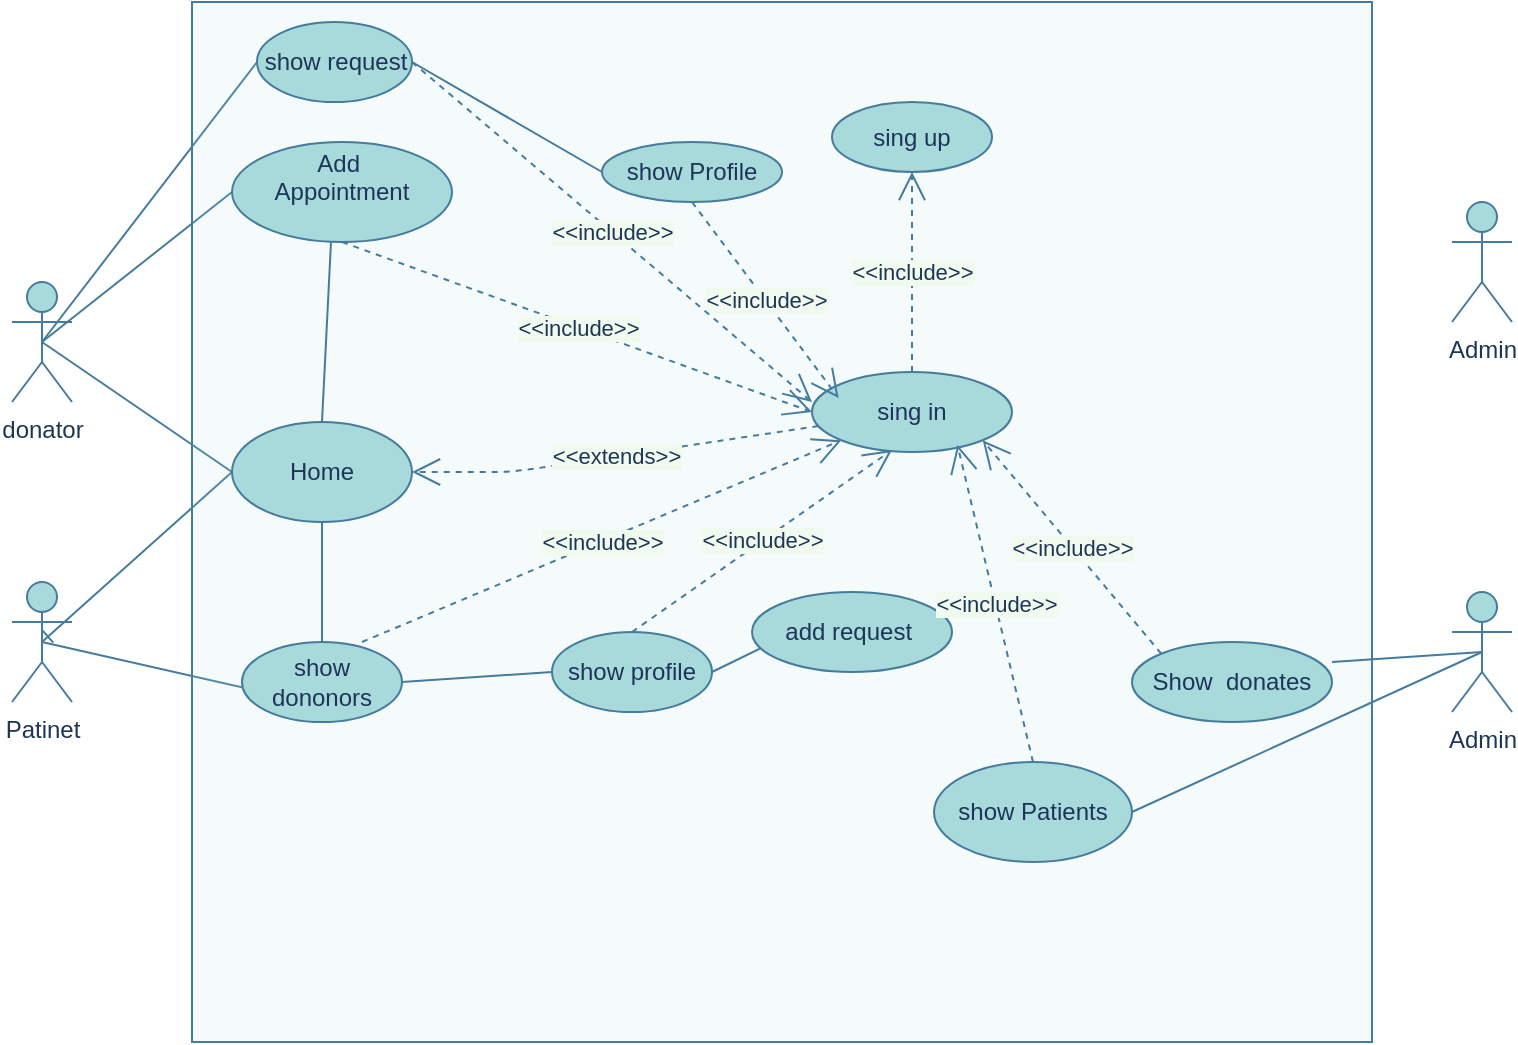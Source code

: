 <mxfile>
    <diagram id="rh0HSXpo4i4-DKRcF6nQ" name="Page-1">
        <mxGraphModel dx="610" dy="689" grid="1" gridSize="10" guides="1" tooltips="1" connect="1" arrows="1" fold="1" page="1" pageScale="1" pageWidth="850" pageHeight="1100" math="0" shadow="0">
            <root>
                <mxCell id="0"/>
                <mxCell id="1" parent="0"/>
                <mxCell id="2" style="rounded=0;orthogonalLoop=1;jettySize=auto;html=1;exitX=0.5;exitY=0.5;exitDx=0;exitDy=0;exitPerimeter=0;entryX=0;entryY=0.5;entryDx=0;entryDy=0;endArrow=none;endFill=0;strokeColor=#457B9D;fontColor=#1D3557;labelBackgroundColor=#F1FAEE;" edge="1" parent="1" source="5" target="12">
                    <mxGeometry relative="1" as="geometry"/>
                </mxCell>
                <mxCell id="3" style="edgeStyle=none;rounded=0;orthogonalLoop=1;jettySize=auto;html=1;exitX=0.5;exitY=0.5;exitDx=0;exitDy=0;exitPerimeter=0;entryX=0;entryY=0.5;entryDx=0;entryDy=0;startArrow=none;startFill=0;endArrow=none;endFill=0;strokeColor=#457B9D;fontColor=#1D3557;labelBackgroundColor=#F1FAEE;" edge="1" parent="1" source="5" target="16">
                    <mxGeometry relative="1" as="geometry"/>
                </mxCell>
                <mxCell id="4" style="edgeStyle=none;rounded=0;orthogonalLoop=1;jettySize=auto;html=1;exitX=0.5;exitY=0.5;exitDx=0;exitDy=0;exitPerimeter=0;entryX=0;entryY=0.5;entryDx=0;entryDy=0;startArrow=none;startFill=0;endArrow=none;endFill=0;strokeColor=#457B9D;fontColor=#1D3557;labelBackgroundColor=#F1FAEE;" edge="1" parent="1" source="5" target="29">
                    <mxGeometry relative="1" as="geometry"/>
                </mxCell>
                <mxCell id="5" value="donator" style="shape=umlActor;verticalLabelPosition=bottom;verticalAlign=top;html=1;fillColor=#A8DADC;strokeColor=#457B9D;fontColor=#1D3557;" vertex="1" parent="1">
                    <mxGeometry x="40" y="170" width="30" height="60" as="geometry"/>
                </mxCell>
                <mxCell id="6" style="edgeStyle=none;rounded=0;orthogonalLoop=1;jettySize=auto;html=1;exitX=0.5;exitY=0.5;exitDx=0;exitDy=0;exitPerimeter=0;entryX=0;entryY=0.5;entryDx=0;entryDy=0;startArrow=ERone;startFill=0;endArrow=none;endFill=0;strokeColor=#457B9D;fontColor=#1D3557;labelBackgroundColor=#F1FAEE;" edge="1" parent="1" source="8" target="12">
                    <mxGeometry relative="1" as="geometry"/>
                </mxCell>
                <mxCell id="7" style="edgeStyle=none;rounded=0;orthogonalLoop=1;jettySize=auto;html=1;exitX=0.5;exitY=0.5;exitDx=0;exitDy=0;exitPerimeter=0;entryX=0.121;entryY=0.622;entryDx=0;entryDy=0;entryPerimeter=0;startArrow=none;startFill=0;endArrow=none;endFill=0;strokeColor=#457B9D;fontColor=#1D3557;labelBackgroundColor=#F1FAEE;" edge="1" parent="1" source="8" target="23">
                    <mxGeometry relative="1" as="geometry"/>
                </mxCell>
                <mxCell id="8" value="Patinet" style="shape=umlActor;verticalLabelPosition=bottom;verticalAlign=top;html=1;fillColor=#A8DADC;strokeColor=#457B9D;fontColor=#1D3557;" vertex="1" parent="1">
                    <mxGeometry x="40" y="320" width="30" height="60" as="geometry"/>
                </mxCell>
                <mxCell id="9" value="" style="whiteSpace=wrap;html=1;fillOpacity=12;imageAspect=1;allowArrows=0;perimeter=none;perimeterSpacing=22;strokeColor=#457B9D;fontColor=#1D3557;connectable=0;direction=east;fillColor=#A8DADC;" vertex="1" parent="1">
                    <mxGeometry x="130" y="30" width="590" height="520" as="geometry"/>
                </mxCell>
                <mxCell id="10" style="edgeStyle=none;rounded=0;orthogonalLoop=1;jettySize=auto;html=1;exitX=0.5;exitY=0;exitDx=0;exitDy=0;startArrow=none;startFill=0;endArrow=none;endFill=0;strokeColor=#457B9D;fontColor=#1D3557;labelBackgroundColor=#F1FAEE;" edge="1" parent="1" source="12">
                    <mxGeometry relative="1" as="geometry">
                        <mxPoint x="200" y="140" as="targetPoint"/>
                    </mxGeometry>
                </mxCell>
                <mxCell id="11" style="edgeStyle=none;rounded=0;orthogonalLoop=1;jettySize=auto;html=1;exitX=0.5;exitY=1;exitDx=0;exitDy=0;entryX=0.5;entryY=0;entryDx=0;entryDy=0;startArrow=none;startFill=0;endArrow=none;endFill=0;strokeColor=#457B9D;fontColor=#1D3557;labelBackgroundColor=#F1FAEE;" edge="1" parent="1" source="12" target="23">
                    <mxGeometry relative="1" as="geometry"/>
                </mxCell>
                <mxCell id="12" value="Home" style="ellipse;whiteSpace=wrap;html=1;fillColor=#A8DADC;strokeColor=#457B9D;fontColor=#1D3557;" vertex="1" parent="1">
                    <mxGeometry x="150" y="240" width="90" height="50" as="geometry"/>
                </mxCell>
                <mxCell id="13" value="sing in" style="ellipse;whiteSpace=wrap;html=1;fillColor=#A8DADC;strokeColor=#457B9D;fontColor=#1D3557;" vertex="1" parent="1">
                    <mxGeometry x="440" y="215" width="100" height="40" as="geometry"/>
                </mxCell>
                <mxCell id="14" value="&amp;lt;&amp;lt;include&amp;gt;&amp;gt;" style="endArrow=open;endSize=12;dashed=1;html=1;entryX=0;entryY=0.5;entryDx=0;entryDy=0;exitX=0.5;exitY=1;exitDx=0;exitDy=0;strokeColor=#457B9D;fontColor=#1D3557;labelBackgroundColor=#F1FAEE;" edge="1" parent="1" source="16" target="13">
                    <mxGeometry width="160" relative="1" as="geometry">
                        <mxPoint x="240" y="259.5" as="sourcePoint"/>
                        <mxPoint x="320" y="260" as="targetPoint"/>
                        <Array as="points"/>
                        <mxPoint as="offset"/>
                    </mxGeometry>
                </mxCell>
                <mxCell id="15" style="edgeStyle=none;rounded=0;orthogonalLoop=1;jettySize=auto;html=1;exitX=1;exitY=0.5;exitDx=0;exitDy=0;entryX=0;entryY=0.5;entryDx=0;entryDy=0;startArrow=none;startFill=0;endArrow=none;endFill=0;strokeColor=#457B9D;fontColor=#1D3557;labelBackgroundColor=#F1FAEE;" edge="1" parent="1" source="29" target="17">
                    <mxGeometry relative="1" as="geometry"/>
                </mxCell>
                <mxCell id="16" value="Add&amp;nbsp;&lt;br&gt;&lt;span&gt;&lt;/span&gt;&lt;span&gt;&lt;/span&gt;&lt;span&gt;Appointment&lt;/span&gt;&lt;br&gt;&amp;nbsp;" style="ellipse;whiteSpace=wrap;html=1;fillColor=#A8DADC;strokeColor=#457B9D;fontColor=#1D3557;" vertex="1" parent="1">
                    <mxGeometry x="150" y="100" width="110" height="50" as="geometry"/>
                </mxCell>
                <mxCell id="17" value="show Profile" style="ellipse;whiteSpace=wrap;html=1;fillColor=#A8DADC;strokeColor=#457B9D;fontColor=#1D3557;" vertex="1" parent="1">
                    <mxGeometry x="335" y="100" width="90" height="30" as="geometry"/>
                </mxCell>
                <mxCell id="18" value="&amp;lt;&amp;lt;include&amp;gt;&amp;gt;" style="endArrow=open;endSize=12;dashed=1;html=1;exitX=0.5;exitY=1;exitDx=0;exitDy=0;entryX=0.133;entryY=0.325;entryDx=0;entryDy=0;entryPerimeter=0;strokeColor=#457B9D;fontColor=#1D3557;labelBackgroundColor=#F1FAEE;" edge="1" parent="1" source="17" target="13">
                    <mxGeometry width="160" relative="1" as="geometry">
                        <mxPoint x="215" y="150" as="sourcePoint"/>
                        <mxPoint x="320" y="260" as="targetPoint"/>
                        <Array as="points"/>
                        <mxPoint as="offset"/>
                    </mxGeometry>
                </mxCell>
                <mxCell id="19" value="sing up" style="ellipse;whiteSpace=wrap;html=1;fillColor=#A8DADC;strokeColor=#457B9D;fontColor=#1D3557;" vertex="1" parent="1">
                    <mxGeometry x="450" y="80" width="80" height="35" as="geometry"/>
                </mxCell>
                <mxCell id="20" value="&amp;lt;&amp;lt;include&amp;gt;&amp;gt;" style="endArrow=open;endSize=12;dashed=1;html=1;exitX=0.5;exitY=0;exitDx=0;exitDy=0;entryX=0.5;entryY=1;entryDx=0;entryDy=0;strokeColor=#457B9D;fontColor=#1D3557;labelBackgroundColor=#F1FAEE;" edge="1" parent="1" source="13" target="19">
                    <mxGeometry width="160" relative="1" as="geometry">
                        <mxPoint x="335" y="110" as="sourcePoint"/>
                        <mxPoint x="330" y="270" as="targetPoint"/>
                        <Array as="points"/>
                        <mxPoint as="offset"/>
                    </mxGeometry>
                </mxCell>
                <mxCell id="21" value="&amp;lt;&amp;lt;extends&amp;gt;&amp;gt;" style="endArrow=open;endSize=12;dashed=1;html=1;entryX=1;entryY=0.5;entryDx=0;entryDy=0;strokeColor=#457B9D;fontColor=#1D3557;labelBackgroundColor=#F1FAEE;" edge="1" parent="1" source="13" target="12">
                    <mxGeometry width="160" relative="1" as="geometry">
                        <mxPoint x="320" y="265" as="sourcePoint"/>
                        <mxPoint x="330" y="270" as="targetPoint"/>
                        <Array as="points">
                            <mxPoint x="290" y="265"/>
                        </Array>
                        <mxPoint as="offset"/>
                    </mxGeometry>
                </mxCell>
                <mxCell id="22" style="edgeStyle=none;rounded=0;orthogonalLoop=1;jettySize=auto;html=1;exitX=1;exitY=0.5;exitDx=0;exitDy=0;entryX=0;entryY=0.5;entryDx=0;entryDy=0;startArrow=none;startFill=0;endArrow=none;endFill=0;strokeColor=#457B9D;fontColor=#1D3557;labelBackgroundColor=#F1FAEE;" edge="1" parent="1" source="23" target="27">
                    <mxGeometry relative="1" as="geometry"/>
                </mxCell>
                <mxCell id="23" value="show dononors" style="ellipse;whiteSpace=wrap;html=1;fillColor=#A8DADC;strokeColor=#457B9D;fontColor=#1D3557;" vertex="1" parent="1">
                    <mxGeometry x="155" y="350" width="80" height="40" as="geometry"/>
                </mxCell>
                <mxCell id="24" value="&amp;lt;&amp;lt;include&amp;gt;&amp;gt;" style="endArrow=open;endSize=12;dashed=1;html=1;entryX=0;entryY=1;entryDx=0;entryDy=0;exitX=0.75;exitY=0;exitDx=0;exitDy=0;exitPerimeter=0;strokeColor=#457B9D;fontColor=#1D3557;labelBackgroundColor=#F1FAEE;" edge="1" parent="1" source="23" target="13">
                    <mxGeometry width="160" relative="1" as="geometry">
                        <mxPoint x="215" y="150" as="sourcePoint"/>
                        <mxPoint x="330" y="270" as="targetPoint"/>
                        <Array as="points"/>
                        <mxPoint as="offset"/>
                    </mxGeometry>
                </mxCell>
                <mxCell id="25" value="&amp;lt;&amp;lt;include&amp;gt;&amp;gt;" style="endArrow=open;endSize=12;dashed=1;html=1;entryX=0.4;entryY=0.975;entryDx=0;entryDy=0;exitX=0.5;exitY=0;exitDx=0;exitDy=0;entryPerimeter=0;strokeColor=#457B9D;fontColor=#1D3557;labelBackgroundColor=#F1FAEE;" edge="1" parent="1" source="27" target="13">
                    <mxGeometry width="160" relative="1" as="geometry">
                        <mxPoint x="280" y="360" as="sourcePoint"/>
                        <mxPoint x="340" y="280" as="targetPoint"/>
                        <Array as="points"/>
                        <mxPoint as="offset"/>
                    </mxGeometry>
                </mxCell>
                <mxCell id="26" style="edgeStyle=none;rounded=0;orthogonalLoop=1;jettySize=auto;html=1;exitX=1;exitY=0.5;exitDx=0;exitDy=0;entryX=0.06;entryY=0.683;entryDx=0;entryDy=0;entryPerimeter=0;startArrow=none;startFill=0;endArrow=none;endFill=0;strokeColor=#457B9D;fontColor=#1D3557;labelBackgroundColor=#F1FAEE;" edge="1" parent="1" source="27" target="28">
                    <mxGeometry relative="1" as="geometry"/>
                </mxCell>
                <mxCell id="27" value="show profile" style="ellipse;whiteSpace=wrap;html=1;fillColor=#A8DADC;strokeColor=#457B9D;fontColor=#1D3557;" vertex="1" parent="1">
                    <mxGeometry x="310" y="345" width="80" height="40" as="geometry"/>
                </mxCell>
                <mxCell id="28" value="add request&amp;nbsp;" style="ellipse;whiteSpace=wrap;html=1;fillColor=#A8DADC;strokeColor=#457B9D;fontColor=#1D3557;" vertex="1" parent="1">
                    <mxGeometry x="410" y="325" width="100" height="40" as="geometry"/>
                </mxCell>
                <mxCell id="29" value="show request" style="ellipse;whiteSpace=wrap;html=1;fillColor=#A8DADC;strokeColor=#457B9D;fontColor=#1D3557;" vertex="1" parent="1">
                    <mxGeometry x="162.5" y="40" width="77.5" height="40" as="geometry"/>
                </mxCell>
                <mxCell id="30" value="&amp;lt;&amp;lt;include&amp;gt;&amp;gt;" style="endArrow=open;endSize=12;dashed=1;html=1;exitX=1;exitY=0.5;exitDx=0;exitDy=0;strokeColor=#457B9D;fontColor=#1D3557;labelBackgroundColor=#F1FAEE;" edge="1" parent="1" source="29">
                    <mxGeometry width="160" relative="1" as="geometry">
                        <mxPoint x="215" y="150" as="sourcePoint"/>
                        <mxPoint x="440" y="230" as="targetPoint"/>
                        <Array as="points"/>
                        <mxPoint as="offset"/>
                    </mxGeometry>
                </mxCell>
                <mxCell id="31" style="rounded=1;sketch=0;orthogonalLoop=1;jettySize=auto;html=1;exitX=0.5;exitY=0.5;exitDx=0;exitDy=0;exitPerimeter=0;entryX=1;entryY=0.5;entryDx=0;entryDy=0;strokeColor=#457B9D;fillColor=#A8DADC;fontColor=#1D3557;endArrow=none;endFill=0;labelBackgroundColor=#F1FAEE;" edge="1" parent="1" source="33" target="34">
                    <mxGeometry relative="1" as="geometry"/>
                </mxCell>
                <mxCell id="32" style="edgeStyle=none;rounded=1;sketch=0;orthogonalLoop=1;jettySize=auto;html=1;exitX=0.5;exitY=0.5;exitDx=0;exitDy=0;exitPerimeter=0;entryX=1;entryY=0.25;entryDx=0;entryDy=0;entryPerimeter=0;endArrow=none;endFill=0;strokeColor=#457B9D;fillColor=#A8DADC;fontColor=#1D3557;labelBackgroundColor=#F1FAEE;" edge="1" parent="1" source="33" target="36">
                    <mxGeometry relative="1" as="geometry"/>
                </mxCell>
                <mxCell id="33" value="Admin" style="shape=umlActor;verticalLabelPosition=bottom;verticalAlign=top;html=1;rounded=0;sketch=0;strokeColor=#457B9D;fillColor=#A8DADC;fontColor=#1D3557;" vertex="1" parent="1">
                    <mxGeometry x="760" y="325" width="30" height="60" as="geometry"/>
                </mxCell>
                <mxCell id="34" value="show Patients" style="ellipse;whiteSpace=wrap;html=1;rounded=0;sketch=0;strokeColor=#457B9D;fillColor=#A8DADC;fontColor=#1D3557;" vertex="1" parent="1">
                    <mxGeometry x="501" y="410" width="99" height="50" as="geometry"/>
                </mxCell>
                <mxCell id="35" value="&amp;lt;&amp;lt;include&amp;gt;&amp;gt;" style="endArrow=open;endSize=12;dashed=1;html=1;entryX=0.727;entryY=0.908;entryDx=0;entryDy=0;exitX=0.5;exitY=0;exitDx=0;exitDy=0;strokeColor=#457B9D;fontColor=#1D3557;entryPerimeter=0;labelBackgroundColor=#F1FAEE;" edge="1" parent="1" source="34" target="13">
                    <mxGeometry width="160" relative="1" as="geometry">
                        <mxPoint x="215" y="150" as="sourcePoint"/>
                        <mxPoint x="450" y="245" as="targetPoint"/>
                        <Array as="points"/>
                        <mxPoint as="offset"/>
                    </mxGeometry>
                </mxCell>
                <mxCell id="36" value="Show&amp;nbsp; donates" style="ellipse;whiteSpace=wrap;html=1;rounded=0;sketch=0;strokeColor=#457B9D;fillColor=#A8DADC;fontColor=#1D3557;" vertex="1" parent="1">
                    <mxGeometry x="600" y="350" width="100" height="40" as="geometry"/>
                </mxCell>
                <mxCell id="37" value="&amp;lt;&amp;lt;include&amp;gt;&amp;gt;" style="endArrow=open;endSize=12;dashed=1;html=1;entryX=1;entryY=1;entryDx=0;entryDy=0;exitX=0;exitY=0;exitDx=0;exitDy=0;strokeColor=#457B9D;fontColor=#1D3557;labelBackgroundColor=#F1FAEE;" edge="1" parent="1" source="36" target="13">
                    <mxGeometry width="160" relative="1" as="geometry">
                        <mxPoint x="560.5" y="420" as="sourcePoint"/>
                        <mxPoint x="522.7" y="261.32" as="targetPoint"/>
                        <Array as="points"/>
                        <mxPoint as="offset"/>
                    </mxGeometry>
                </mxCell>
                <mxCell id="38" value="Admin" style="shape=umlActor;verticalLabelPosition=bottom;verticalAlign=top;html=1;rounded=0;sketch=0;strokeColor=#457B9D;fillColor=#A8DADC;fontColor=#1D3557;" vertex="1" parent="1">
                    <mxGeometry x="760" y="130" width="30" height="60" as="geometry"/>
                </mxCell>
            </root>
        </mxGraphModel>
    </diagram>
</mxfile>